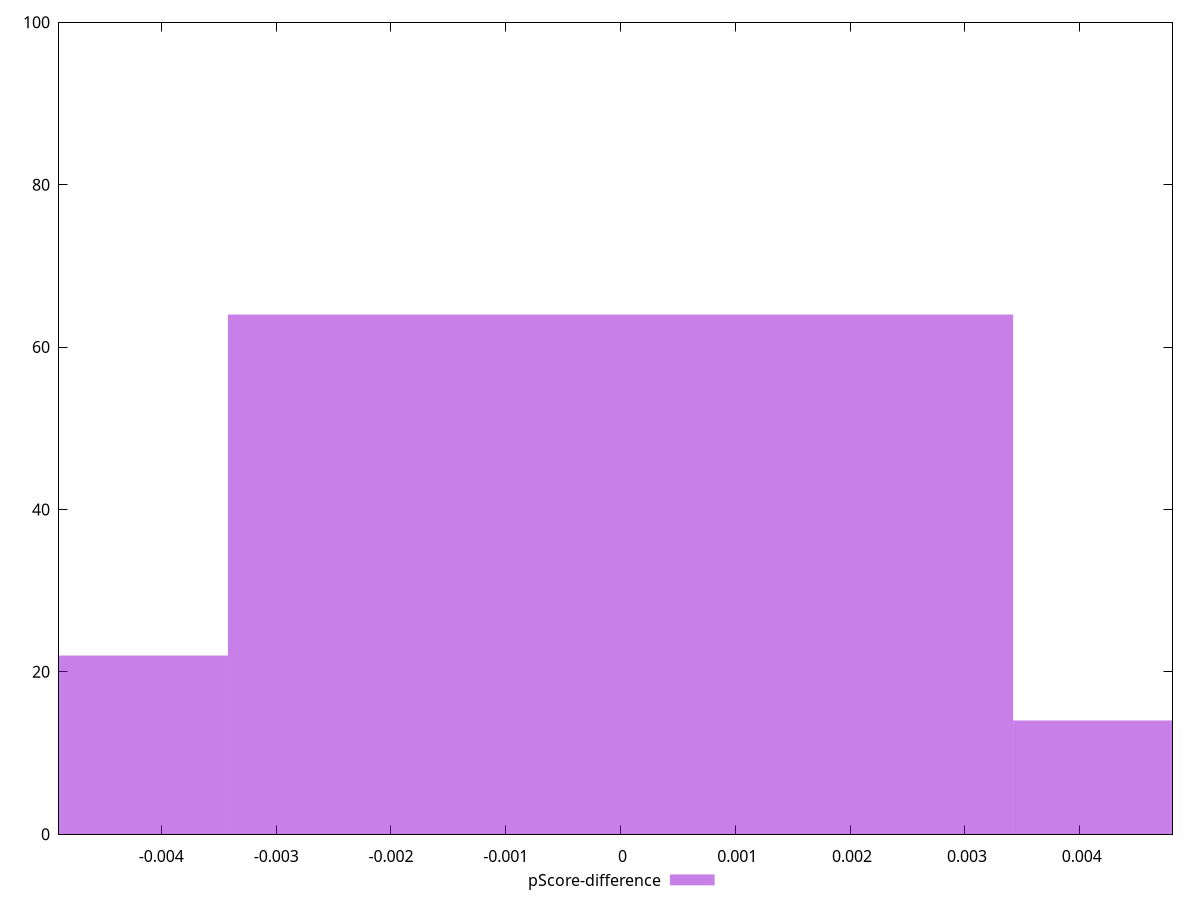 reset

$pScoreDifference <<EOF
0 64
0.006840312979379069 14
-0.006840312979379069 22
EOF

set key outside below
set boxwidth 0.006840312979379069
set xrange [-0.004891671944221909:0.0048082903305221025]
set yrange [0:100]
set trange [0:100]
set style fill transparent solid 0.5 noborder
set terminal svg size 640, 490 enhanced background rgb 'white'
set output "report/report_00029_2021-02-24T13-36-40.390Z/bootup-time/samples/music/pScore-difference/histogram.svg"

plot $pScoreDifference title "pScore-difference" with boxes

reset
